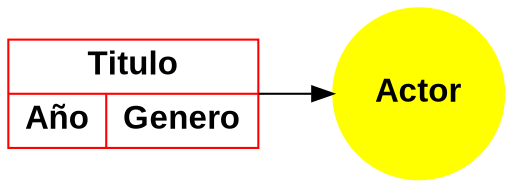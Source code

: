 digraph {
    rankdir = LR

    node[shape=circle, fontname="Arial Black", fontsize=16]
    actor[label="Actor", color=yellow, style=filled]
    pelicula[shape=record, color = red, label="Titulo | {Año | Genero } "]

    pelicula -> actor

}